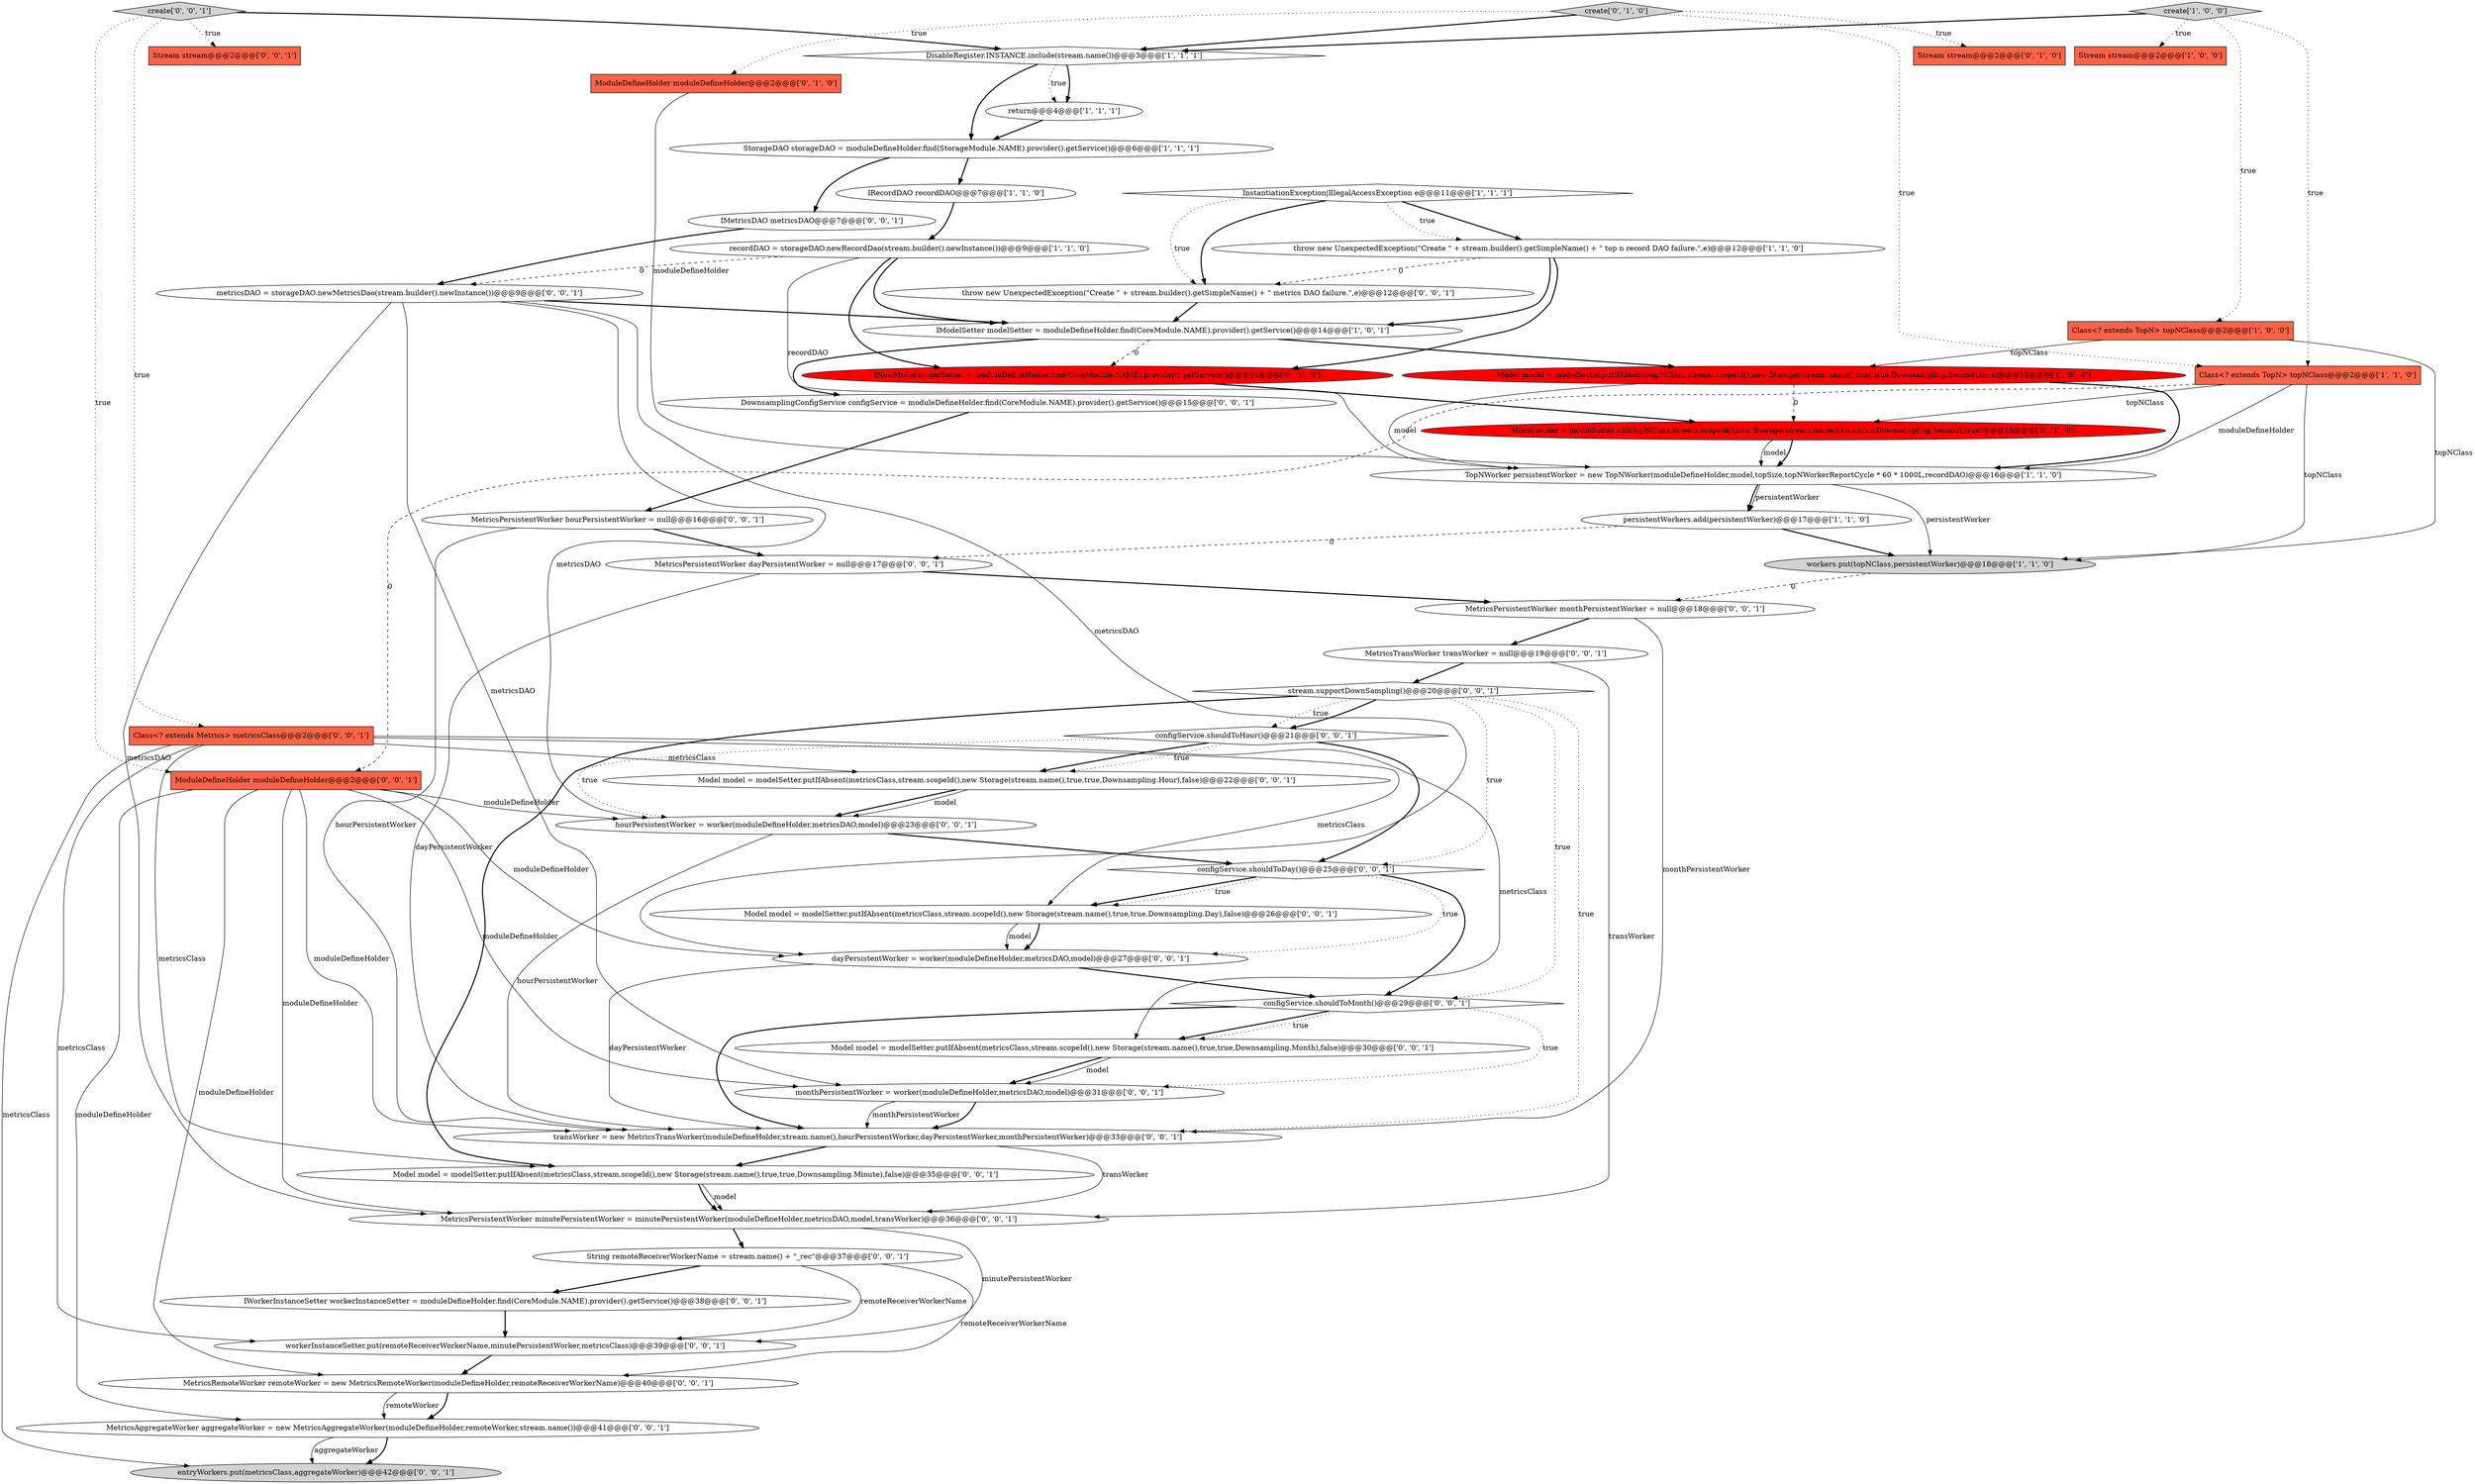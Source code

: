 digraph {
35 [style = filled, label = "workerInstanceSetter.put(remoteReceiverWorkerName,minutePersistentWorker,metricsClass)@@@39@@@['0', '0', '1']", fillcolor = white, shape = ellipse image = "AAA0AAABBB3BBB"];
27 [style = filled, label = "throw new UnexpectedException(\"Create \" + stream.builder().getSimpleName() + \" metrics DAO failure.\",e)@@@12@@@['0', '0', '1']", fillcolor = white, shape = ellipse image = "AAA0AAABBB3BBB"];
4 [style = filled, label = "Class<? extends TopN> topNClass@@@2@@@['1', '0', '0']", fillcolor = tomato, shape = box image = "AAA0AAABBB1BBB"];
16 [style = filled, label = "INewModel modelSetter = moduleDefineHolder.find(CoreModule.NAME).provider().getService()@@@14@@@['0', '1', '0']", fillcolor = red, shape = ellipse image = "AAA1AAABBB2BBB"];
13 [style = filled, label = "Model model = modelSetter.putIfAbsent(topNClass,stream.scopeId(),new Storage(stream.name(),true,true,Downsampling.Second),true)@@@15@@@['1', '0', '0']", fillcolor = red, shape = ellipse image = "AAA1AAABBB1BBB"];
14 [style = filled, label = "Class<? extends TopN> topNClass@@@2@@@['1', '1', '0']", fillcolor = tomato, shape = box image = "AAA0AAABBB1BBB"];
39 [style = filled, label = "MetricsRemoteWorker remoteWorker = new MetricsRemoteWorker(moduleDefineHolder,remoteReceiverWorkerName)@@@40@@@['0', '0', '1']", fillcolor = white, shape = ellipse image = "AAA0AAABBB3BBB"];
29 [style = filled, label = "IWorkerInstanceSetter workerInstanceSetter = moduleDefineHolder.find(CoreModule.NAME).provider().getService()@@@38@@@['0', '0', '1']", fillcolor = white, shape = ellipse image = "AAA0AAABBB3BBB"];
31 [style = filled, label = "MetricsPersistentWorker minutePersistentWorker = minutePersistentWorker(moduleDefineHolder,metricsDAO,model,transWorker)@@@36@@@['0', '0', '1']", fillcolor = white, shape = ellipse image = "AAA0AAABBB3BBB"];
40 [style = filled, label = "metricsDAO = storageDAO.newMetricsDao(stream.builder().newInstance())@@@9@@@['0', '0', '1']", fillcolor = white, shape = ellipse image = "AAA0AAABBB3BBB"];
3 [style = filled, label = "TopNWorker persistentWorker = new TopNWorker(moduleDefineHolder,model,topSize,topNWorkerReportCycle * 60 * 1000L,recordDAO)@@@16@@@['1', '1', '0']", fillcolor = white, shape = ellipse image = "AAA0AAABBB1BBB"];
22 [style = filled, label = "create['0', '0', '1']", fillcolor = lightgray, shape = diamond image = "AAA0AAABBB3BBB"];
11 [style = filled, label = "workers.put(topNClass,persistentWorker)@@@18@@@['1', '1', '0']", fillcolor = lightgray, shape = ellipse image = "AAA0AAABBB1BBB"];
19 [style = filled, label = "create['0', '1', '0']", fillcolor = lightgray, shape = diamond image = "AAA0AAABBB2BBB"];
37 [style = filled, label = "MetricsAggregateWorker aggregateWorker = new MetricsAggregateWorker(moduleDefineHolder,remoteWorker,stream.name())@@@41@@@['0', '0', '1']", fillcolor = white, shape = ellipse image = "AAA0AAABBB3BBB"];
33 [style = filled, label = "stream.supportDownSampling()@@@20@@@['0', '0', '1']", fillcolor = white, shape = diamond image = "AAA0AAABBB3BBB"];
6 [style = filled, label = "Stream stream@@@2@@@['1', '0', '0']", fillcolor = tomato, shape = box image = "AAA0AAABBB1BBB"];
15 [style = filled, label = "DisableRegister.INSTANCE.include(stream.name())@@@3@@@['1', '1', '1']", fillcolor = white, shape = diamond image = "AAA0AAABBB1BBB"];
20 [style = filled, label = "ModuleDefineHolder moduleDefineHolder@@@2@@@['0', '1', '0']", fillcolor = tomato, shape = box image = "AAA0AAABBB2BBB"];
7 [style = filled, label = "InstantiationException|IllegalAccessException e@@@11@@@['1', '1', '1']", fillcolor = white, shape = diamond image = "AAA0AAABBB1BBB"];
25 [style = filled, label = "String remoteReceiverWorkerName = stream.name() + \"_rec\"@@@37@@@['0', '0', '1']", fillcolor = white, shape = ellipse image = "AAA0AAABBB3BBB"];
12 [style = filled, label = "create['1', '0', '0']", fillcolor = lightgray, shape = diamond image = "AAA0AAABBB1BBB"];
21 [style = filled, label = "configService.shouldToDay()@@@25@@@['0', '0', '1']", fillcolor = white, shape = diamond image = "AAA0AAABBB3BBB"];
38 [style = filled, label = "monthPersistentWorker = worker(moduleDefineHolder,metricsDAO,model)@@@31@@@['0', '0', '1']", fillcolor = white, shape = ellipse image = "AAA0AAABBB3BBB"];
43 [style = filled, label = "configService.shouldToHour()@@@21@@@['0', '0', '1']", fillcolor = white, shape = diamond image = "AAA0AAABBB3BBB"];
24 [style = filled, label = "hourPersistentWorker = worker(moduleDefineHolder,metricsDAO,model)@@@23@@@['0', '0', '1']", fillcolor = white, shape = ellipse image = "AAA0AAABBB3BBB"];
45 [style = filled, label = "MetricsPersistentWorker monthPersistentWorker = null@@@18@@@['0', '0', '1']", fillcolor = white, shape = ellipse image = "AAA0AAABBB3BBB"];
23 [style = filled, label = "configService.shouldToMonth()@@@29@@@['0', '0', '1']", fillcolor = white, shape = diamond image = "AAA0AAABBB3BBB"];
36 [style = filled, label = "DownsamplingConfigService configService = moduleDefineHolder.find(CoreModule.NAME).provider().getService()@@@15@@@['0', '0', '1']", fillcolor = white, shape = ellipse image = "AAA0AAABBB3BBB"];
18 [style = filled, label = "Stream stream@@@2@@@['0', '1', '0']", fillcolor = tomato, shape = box image = "AAA0AAABBB2BBB"];
46 [style = filled, label = "Model model = modelSetter.putIfAbsent(metricsClass,stream.scopeId(),new Storage(stream.name(),true,true,Downsampling.Hour),false)@@@22@@@['0', '0', '1']", fillcolor = white, shape = ellipse image = "AAA0AAABBB3BBB"];
32 [style = filled, label = "MetricsTransWorker transWorker = null@@@19@@@['0', '0', '1']", fillcolor = white, shape = ellipse image = "AAA0AAABBB3BBB"];
2 [style = filled, label = "IRecordDAO recordDAO@@@7@@@['1', '1', '0']", fillcolor = white, shape = ellipse image = "AAA0AAABBB1BBB"];
0 [style = filled, label = "return@@@4@@@['1', '1', '1']", fillcolor = white, shape = ellipse image = "AAA0AAABBB1BBB"];
41 [style = filled, label = "Class<? extends Metrics> metricsClass@@@2@@@['0', '0', '1']", fillcolor = tomato, shape = box image = "AAA0AAABBB3BBB"];
17 [style = filled, label = "Model model = modelSetter.add(topNClass,stream.scopeId(),new Storage(stream.name(),true,true,Downsampling.Second),true)@@@15@@@['0', '1', '0']", fillcolor = red, shape = ellipse image = "AAA1AAABBB2BBB"];
44 [style = filled, label = "Model model = modelSetter.putIfAbsent(metricsClass,stream.scopeId(),new Storage(stream.name(),true,true,Downsampling.Day),false)@@@26@@@['0', '0', '1']", fillcolor = white, shape = ellipse image = "AAA0AAABBB3BBB"];
26 [style = filled, label = "entryWorkers.put(metricsClass,aggregateWorker)@@@42@@@['0', '0', '1']", fillcolor = lightgray, shape = ellipse image = "AAA0AAABBB3BBB"];
30 [style = filled, label = "MetricsPersistentWorker hourPersistentWorker = null@@@16@@@['0', '0', '1']", fillcolor = white, shape = ellipse image = "AAA0AAABBB3BBB"];
34 [style = filled, label = "dayPersistentWorker = worker(moduleDefineHolder,metricsDAO,model)@@@27@@@['0', '0', '1']", fillcolor = white, shape = ellipse image = "AAA0AAABBB3BBB"];
1 [style = filled, label = "recordDAO = storageDAO.newRecordDao(stream.builder().newInstance())@@@9@@@['1', '1', '0']", fillcolor = white, shape = ellipse image = "AAA0AAABBB1BBB"];
8 [style = filled, label = "IModelSetter modelSetter = moduleDefineHolder.find(CoreModule.NAME).provider().getService()@@@14@@@['1', '0', '1']", fillcolor = white, shape = ellipse image = "AAA0AAABBB1BBB"];
10 [style = filled, label = "StorageDAO storageDAO = moduleDefineHolder.find(StorageModule.NAME).provider().getService()@@@6@@@['1', '1', '1']", fillcolor = white, shape = ellipse image = "AAA0AAABBB1BBB"];
42 [style = filled, label = "IMetricsDAO metricsDAO@@@7@@@['0', '0', '1']", fillcolor = white, shape = ellipse image = "AAA0AAABBB3BBB"];
5 [style = filled, label = "throw new UnexpectedException(\"Create \" + stream.builder().getSimpleName() + \" top n record DAO failure.\",e)@@@12@@@['1', '1', '0']", fillcolor = white, shape = ellipse image = "AAA0AAABBB1BBB"];
28 [style = filled, label = "Stream stream@@@2@@@['0', '0', '1']", fillcolor = tomato, shape = box image = "AAA0AAABBB3BBB"];
50 [style = filled, label = "transWorker = new MetricsTransWorker(moduleDefineHolder,stream.name(),hourPersistentWorker,dayPersistentWorker,monthPersistentWorker)@@@33@@@['0', '0', '1']", fillcolor = white, shape = ellipse image = "AAA0AAABBB3BBB"];
51 [style = filled, label = "Model model = modelSetter.putIfAbsent(metricsClass,stream.scopeId(),new Storage(stream.name(),true,true,Downsampling.Minute),false)@@@35@@@['0', '0', '1']", fillcolor = white, shape = ellipse image = "AAA0AAABBB3BBB"];
9 [style = filled, label = "persistentWorkers.add(persistentWorker)@@@17@@@['1', '1', '0']", fillcolor = white, shape = ellipse image = "AAA0AAABBB1BBB"];
49 [style = filled, label = "Model model = modelSetter.putIfAbsent(metricsClass,stream.scopeId(),new Storage(stream.name(),true,true,Downsampling.Month),false)@@@30@@@['0', '0', '1']", fillcolor = white, shape = ellipse image = "AAA0AAABBB3BBB"];
48 [style = filled, label = "ModuleDefineHolder moduleDefineHolder@@@2@@@['0', '0', '1']", fillcolor = tomato, shape = box image = "AAA0AAABBB3BBB"];
47 [style = filled, label = "MetricsPersistentWorker dayPersistentWorker = null@@@17@@@['0', '0', '1']", fillcolor = white, shape = ellipse image = "AAA0AAABBB3BBB"];
15->10 [style = bold, label=""];
22->15 [style = bold, label=""];
40->34 [style = solid, label="metricsDAO"];
9->11 [style = bold, label=""];
48->38 [style = solid, label="moduleDefineHolder"];
50->31 [style = solid, label="transWorker"];
33->50 [style = dotted, label="true"];
25->29 [style = bold, label=""];
48->24 [style = solid, label="moduleDefineHolder"];
34->50 [style = solid, label="dayPersistentWorker"];
1->40 [style = dashed, label="0"];
38->50 [style = bold, label=""];
1->3 [style = solid, label="recordDAO"];
41->46 [style = solid, label="metricsClass"];
8->36 [style = bold, label=""];
40->38 [style = solid, label="metricsDAO"];
24->21 [style = bold, label=""];
15->0 [style = bold, label=""];
7->27 [style = dotted, label="true"];
43->46 [style = dotted, label="true"];
4->11 [style = solid, label="topNClass"];
19->15 [style = bold, label=""];
25->39 [style = solid, label="remoteReceiverWorkerName"];
23->49 [style = bold, label=""];
24->50 [style = solid, label="hourPersistentWorker"];
21->44 [style = bold, label=""];
40->31 [style = solid, label="metricsDAO"];
13->3 [style = solid, label="model"];
37->26 [style = bold, label=""];
46->24 [style = bold, label=""];
49->38 [style = bold, label=""];
16->17 [style = bold, label=""];
41->51 [style = solid, label="metricsClass"];
42->40 [style = bold, label=""];
43->46 [style = bold, label=""];
4->13 [style = solid, label="topNClass"];
36->30 [style = bold, label=""];
7->5 [style = bold, label=""];
5->27 [style = dashed, label="0"];
41->35 [style = solid, label="metricsClass"];
17->3 [style = solid, label="model"];
12->6 [style = dotted, label="true"];
1->16 [style = bold, label=""];
40->24 [style = solid, label="metricsDAO"];
44->34 [style = bold, label=""];
10->2 [style = bold, label=""];
12->4 [style = dotted, label="true"];
30->47 [style = bold, label=""];
29->35 [style = bold, label=""];
14->11 [style = solid, label="topNClass"];
41->26 [style = solid, label="metricsClass"];
37->26 [style = solid, label="aggregateWorker"];
3->9 [style = solid, label="persistentWorker"];
27->8 [style = bold, label=""];
21->23 [style = bold, label=""];
39->37 [style = bold, label=""];
8->16 [style = dashed, label="0"];
31->25 [style = bold, label=""];
41->44 [style = solid, label="metricsClass"];
1->8 [style = bold, label=""];
43->24 [style = dotted, label="true"];
20->3 [style = solid, label="moduleDefineHolder"];
2->1 [style = bold, label=""];
14->17 [style = solid, label="topNClass"];
35->39 [style = bold, label=""];
19->18 [style = dotted, label="true"];
45->32 [style = bold, label=""];
47->50 [style = solid, label="dayPersistentWorker"];
15->0 [style = dotted, label="true"];
14->3 [style = solid, label="moduleDefineHolder"];
49->38 [style = solid, label="model"];
32->33 [style = bold, label=""];
48->31 [style = solid, label="moduleDefineHolder"];
7->5 [style = dotted, label="true"];
5->16 [style = bold, label=""];
3->9 [style = bold, label=""];
23->38 [style = dotted, label="true"];
30->50 [style = solid, label="hourPersistentWorker"];
33->21 [style = dotted, label="true"];
22->41 [style = dotted, label="true"];
33->43 [style = bold, label=""];
17->3 [style = bold, label=""];
48->37 [style = solid, label="moduleDefineHolder"];
31->35 [style = solid, label="minutePersistentWorker"];
22->48 [style = dotted, label="true"];
34->23 [style = bold, label=""];
47->45 [style = bold, label=""];
8->13 [style = bold, label=""];
23->50 [style = bold, label=""];
51->31 [style = solid, label="model"];
19->14 [style = dotted, label="true"];
5->8 [style = bold, label=""];
43->21 [style = bold, label=""];
48->34 [style = solid, label="moduleDefineHolder"];
14->48 [style = dashed, label="0"];
33->43 [style = dotted, label="true"];
19->20 [style = dotted, label="true"];
12->15 [style = bold, label=""];
22->28 [style = dotted, label="true"];
13->17 [style = dashed, label="0"];
21->34 [style = dotted, label="true"];
38->50 [style = solid, label="monthPersistentWorker"];
48->50 [style = solid, label="moduleDefineHolder"];
48->39 [style = solid, label="moduleDefineHolder"];
9->47 [style = dashed, label="0"];
46->24 [style = solid, label="model"];
44->34 [style = solid, label="model"];
12->14 [style = dotted, label="true"];
33->23 [style = dotted, label="true"];
23->49 [style = dotted, label="true"];
0->10 [style = bold, label=""];
3->11 [style = solid, label="persistentWorker"];
33->51 [style = bold, label=""];
13->3 [style = bold, label=""];
10->42 [style = bold, label=""];
21->44 [style = dotted, label="true"];
25->35 [style = solid, label="remoteReceiverWorkerName"];
50->51 [style = bold, label=""];
7->27 [style = bold, label=""];
51->31 [style = bold, label=""];
39->37 [style = solid, label="remoteWorker"];
41->49 [style = solid, label="metricsClass"];
32->31 [style = solid, label="transWorker"];
45->50 [style = solid, label="monthPersistentWorker"];
40->8 [style = bold, label=""];
11->45 [style = dashed, label="0"];
}
